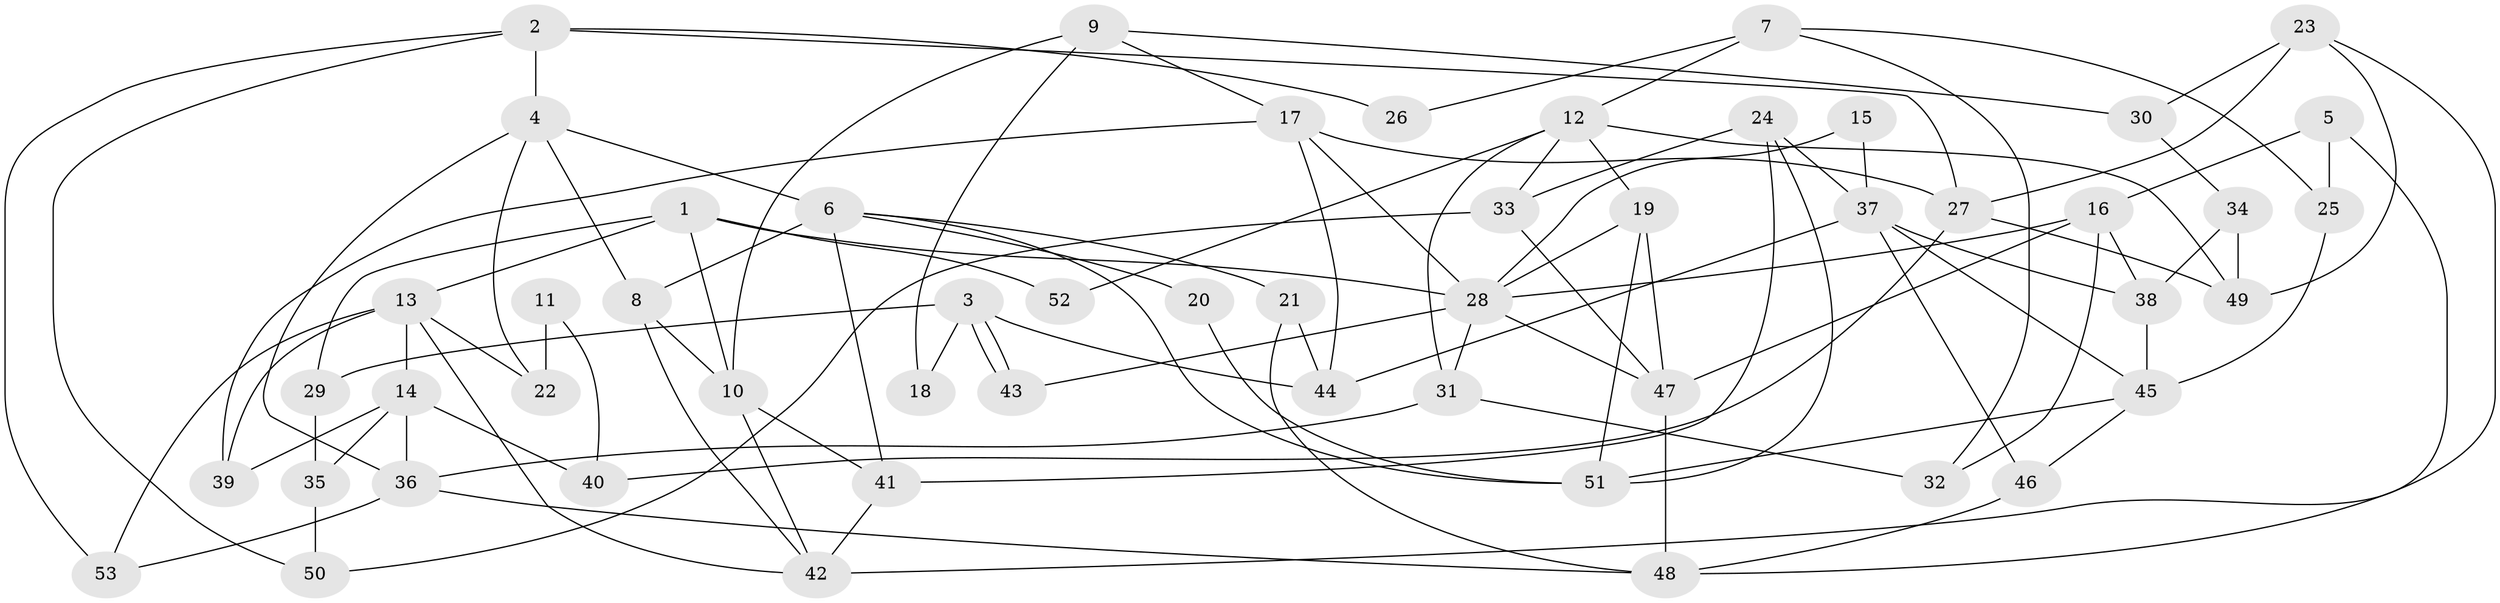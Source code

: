 // Generated by graph-tools (version 1.1) at 2025/02/03/09/25 03:02:14]
// undirected, 53 vertices, 106 edges
graph export_dot {
graph [start="1"]
  node [color=gray90,style=filled];
  1;
  2;
  3;
  4;
  5;
  6;
  7;
  8;
  9;
  10;
  11;
  12;
  13;
  14;
  15;
  16;
  17;
  18;
  19;
  20;
  21;
  22;
  23;
  24;
  25;
  26;
  27;
  28;
  29;
  30;
  31;
  32;
  33;
  34;
  35;
  36;
  37;
  38;
  39;
  40;
  41;
  42;
  43;
  44;
  45;
  46;
  47;
  48;
  49;
  50;
  51;
  52;
  53;
  1 -- 28;
  1 -- 10;
  1 -- 13;
  1 -- 29;
  1 -- 52;
  2 -- 50;
  2 -- 27;
  2 -- 4;
  2 -- 26;
  2 -- 53;
  3 -- 43;
  3 -- 43;
  3 -- 44;
  3 -- 18;
  3 -- 29;
  4 -- 36;
  4 -- 6;
  4 -- 8;
  4 -- 22;
  5 -- 16;
  5 -- 42;
  5 -- 25;
  6 -- 8;
  6 -- 20;
  6 -- 21;
  6 -- 41;
  6 -- 51;
  7 -- 25;
  7 -- 32;
  7 -- 12;
  7 -- 26;
  8 -- 42;
  8 -- 10;
  9 -- 10;
  9 -- 17;
  9 -- 18;
  9 -- 30;
  10 -- 41;
  10 -- 42;
  11 -- 22;
  11 -- 40;
  12 -- 31;
  12 -- 19;
  12 -- 33;
  12 -- 49;
  12 -- 52;
  13 -- 14;
  13 -- 22;
  13 -- 39;
  13 -- 42;
  13 -- 53;
  14 -- 39;
  14 -- 36;
  14 -- 35;
  14 -- 40;
  15 -- 28;
  15 -- 37;
  16 -- 28;
  16 -- 47;
  16 -- 32;
  16 -- 38;
  17 -- 28;
  17 -- 44;
  17 -- 27;
  17 -- 39;
  19 -- 51;
  19 -- 28;
  19 -- 47;
  20 -- 51;
  21 -- 48;
  21 -- 44;
  23 -- 48;
  23 -- 27;
  23 -- 30;
  23 -- 49;
  24 -- 51;
  24 -- 41;
  24 -- 33;
  24 -- 37;
  25 -- 45;
  27 -- 49;
  27 -- 40;
  28 -- 47;
  28 -- 31;
  28 -- 43;
  29 -- 35;
  30 -- 34;
  31 -- 36;
  31 -- 32;
  33 -- 47;
  33 -- 50;
  34 -- 49;
  34 -- 38;
  35 -- 50;
  36 -- 53;
  36 -- 48;
  37 -- 38;
  37 -- 44;
  37 -- 45;
  37 -- 46;
  38 -- 45;
  41 -- 42;
  45 -- 46;
  45 -- 51;
  46 -- 48;
  47 -- 48;
}
